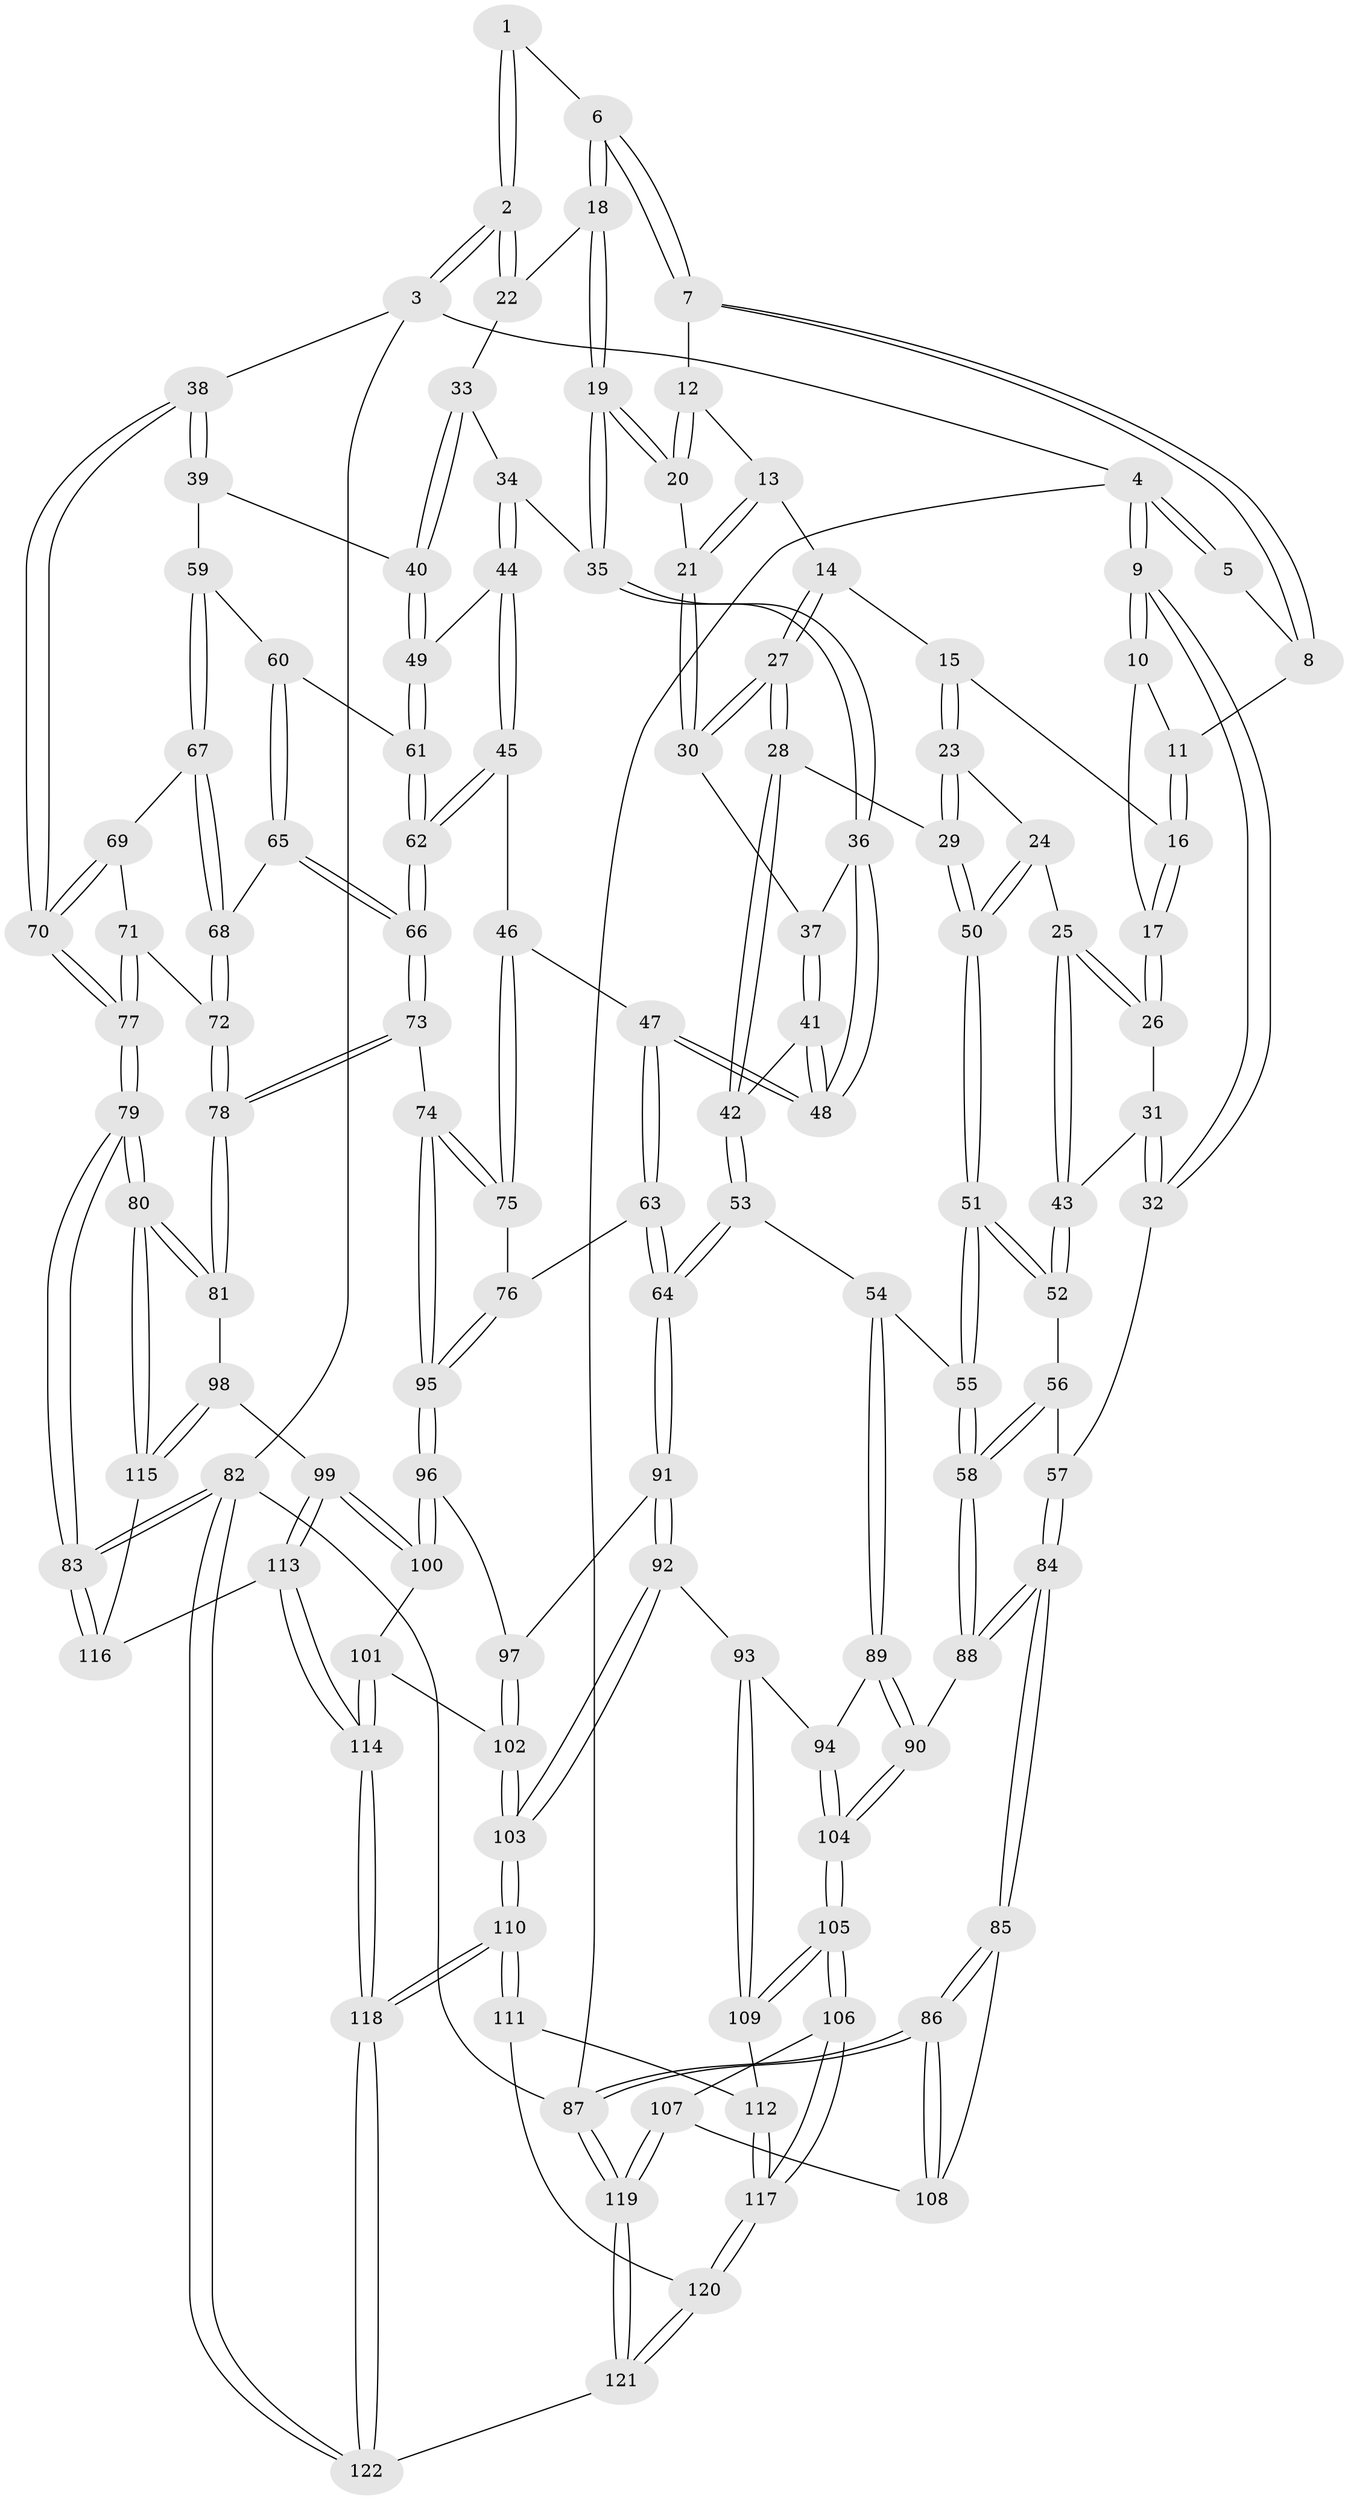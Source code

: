 // coarse degree distribution, {5: 0.061224489795918366, 3: 0.3469387755102041, 4: 0.5714285714285714, 2: 0.02040816326530612}
// Generated by graph-tools (version 1.1) at 2025/38/03/04/25 23:38:23]
// undirected, 122 vertices, 302 edges
graph export_dot {
  node [color=gray90,style=filled];
  1 [pos="+0.6896707222303561+0"];
  2 [pos="+1+0"];
  3 [pos="+1+0"];
  4 [pos="+0+0"];
  5 [pos="+0.39834196020922663+0"];
  6 [pos="+0.632691262513501+0.11676429466810266"];
  7 [pos="+0.532676373235935+0.08821852864792436"];
  8 [pos="+0.3950144451381637+0"];
  9 [pos="+0+0"];
  10 [pos="+0.12881584419797157+0.07321836210782084"];
  11 [pos="+0.3781248089897003+0"];
  12 [pos="+0.5234054469422778+0.11311543320412935"];
  13 [pos="+0.46299053772581616+0.16184725405431347"];
  14 [pos="+0.36372805385894313+0.15814303041699976"];
  15 [pos="+0.34094764738583777+0.13162811664444846"];
  16 [pos="+0.32917852702939693+0.10080274405033034"];
  17 [pos="+0.1688869869711224+0.15585838302398647"];
  18 [pos="+0.654172915242832+0.13878469863908494"];
  19 [pos="+0.6620084300385276+0.2081889242092858"];
  20 [pos="+0.5258775390561484+0.19404736423395777"];
  21 [pos="+0.49586062297471334+0.23453439550966865"];
  22 [pos="+1+0"];
  23 [pos="+0.287660230121927+0.23321943452870886"];
  24 [pos="+0.21927536924273427+0.2854818805152702"];
  25 [pos="+0.1997577643144951+0.2668707099342001"];
  26 [pos="+0.16614695451714356+0.16173692442529308"];
  27 [pos="+0.4108396926999972+0.2665755654017223"];
  28 [pos="+0.404783317591347+0.28488257025723107"];
  29 [pos="+0.36278566271432283+0.30621308835166344"];
  30 [pos="+0.49454413511660605+0.2385749021881911"];
  31 [pos="+0.009374117120531836+0.22194770362766109"];
  32 [pos="+0+0.1132843345618691"];
  33 [pos="+0.8519696121808418+0.20287747348801027"];
  34 [pos="+0.6763102029266566+0.24419260558372627"];
  35 [pos="+0.6750440663821926+0.24358020134730576"];
  36 [pos="+0.6261692314226225+0.2767225627243372"];
  37 [pos="+0.5350649258316337+0.27139734362855533"];
  38 [pos="+1+0.24232108883495315"];
  39 [pos="+0.915240400353989+0.3460552225602065"];
  40 [pos="+0.8723826434499428+0.32730652287638223"];
  41 [pos="+0.49415500295796433+0.3867200413426788"];
  42 [pos="+0.47628507426071304+0.38908288510325917"];
  43 [pos="+0.07309248464687866+0.3093987897203621"];
  44 [pos="+0.7259238724818677+0.34365754519572245"];
  45 [pos="+0.665003201797558+0.4509774841002994"];
  46 [pos="+0.6553216085130312+0.4554916171500959"];
  47 [pos="+0.6132839074728331+0.45553591347487365"];
  48 [pos="+0.5741868956099867+0.4060174201556975"];
  49 [pos="+0.8133765639911126+0.37020414712166505"];
  50 [pos="+0.2582294293147686+0.3956569904721862"];
  51 [pos="+0.25517592667260786+0.4115998766861845"];
  52 [pos="+0.07552842687029789+0.3371164553069873"];
  53 [pos="+0.45864064306306823+0.41170999518416357"];
  54 [pos="+0.2651448621669768+0.47182316493075105"];
  55 [pos="+0.2598115375027469+0.46692410099949994"];
  56 [pos="+0.06484003505156334+0.3581246972454317"];
  57 [pos="+0+0.36391759381915934"];
  58 [pos="+0.04298412141152585+0.5287515534249565"];
  59 [pos="+0.9340917428351645+0.4361543396537267"];
  60 [pos="+0.8901022574445748+0.45494161474721245"];
  61 [pos="+0.8131984643239426+0.397390680056339"];
  62 [pos="+0.7852994307305273+0.4813320549081755"];
  63 [pos="+0.5356297158940412+0.5893526602947085"];
  64 [pos="+0.49186745458758346+0.623061251855379"];
  65 [pos="+0.8503205059245311+0.5153319734933833"];
  66 [pos="+0.8133203706781397+0.5355074560072639"];
  67 [pos="+0.9539215831453296+0.45189708882503865"];
  68 [pos="+0.94346592865252+0.520263085870173"];
  69 [pos="+1+0.44433022606858563"];
  70 [pos="+1+0.421135334997265"];
  71 [pos="+0.962185490968692+0.5303960579591945"];
  72 [pos="+0.9504773934066614+0.5328893253632346"];
  73 [pos="+0.8012477416729737+0.6128622360911827"];
  74 [pos="+0.781584974376985+0.6247323784401451"];
  75 [pos="+0.6993578456821317+0.565505639893472"];
  76 [pos="+0.5894304736682373+0.591915858776139"];
  77 [pos="+1+0.48967454355502144"];
  78 [pos="+0.9517209149991805+0.66056648420676"];
  79 [pos="+1+0.812932358224227"];
  80 [pos="+1+0.7840717789039849"];
  81 [pos="+0.9651629029635926+0.6718280889296736"];
  82 [pos="+1+1"];
  83 [pos="+1+1"];
  84 [pos="+0+0.6124230014059652"];
  85 [pos="+0+0.7212819797955814"];
  86 [pos="+0+1"];
  87 [pos="+0+1"];
  88 [pos="+0+0.6040991455345509"];
  89 [pos="+0.3006610714582393+0.5452194538898897"];
  90 [pos="+0.1112848606802735+0.7155422430096997"];
  91 [pos="+0.4739203510789432+0.6484836768583891"];
  92 [pos="+0.4386202380539569+0.6701806471166145"];
  93 [pos="+0.43069500538390765+0.669823771864033"];
  94 [pos="+0.40740897542408144+0.6610980969378839"];
  95 [pos="+0.7534173515212598+0.6671099898938632"];
  96 [pos="+0.7393279362463199+0.7007041647220847"];
  97 [pos="+0.6782480835201118+0.7253822155695778"];
  98 [pos="+0.8001476911433179+0.7843873281765558"];
  99 [pos="+0.7924016165557797+0.7827478748984145"];
  100 [pos="+0.7877469973979354+0.7784096118055528"];
  101 [pos="+0.729766377917263+0.8227318759538429"];
  102 [pos="+0.6355529773080354+0.8455032001055345"];
  103 [pos="+0.5685181190049718+0.9564480950391799"];
  104 [pos="+0.16666237959549973+0.7856148867728379"];
  105 [pos="+0.16741728841360942+0.8013684908413067"];
  106 [pos="+0.1656177904571626+0.8337669010707444"];
  107 [pos="+0.10930823661847358+0.8708403288497378"];
  108 [pos="+0.07669100358581575+0.8760942567601262"];
  109 [pos="+0.3566166704734275+0.8266277595572062"];
  110 [pos="+0.5699058450657818+0.9931258043246022"];
  111 [pos="+0.4024584369481944+0.9271182610225159"];
  112 [pos="+0.3493428630802809+0.8634353865698662"];
  113 [pos="+0.7514235291974118+0.992698768333809"];
  114 [pos="+0.7364817158099659+1"];
  115 [pos="+0.9034794966699551+0.8413104465865385"];
  116 [pos="+0.8281624976111223+0.939413047809425"];
  117 [pos="+0.22198705373167862+0.9090974781323028"];
  118 [pos="+0.6313241627579997+1"];
  119 [pos="+0+1"];
  120 [pos="+0.23985428690214441+0.9923824888089833"];
  121 [pos="+0.210730467781001+1"];
  122 [pos="+0.6314138011649155+1"];
  1 -- 2;
  1 -- 2;
  1 -- 6;
  2 -- 3;
  2 -- 3;
  2 -- 22;
  2 -- 22;
  3 -- 4;
  3 -- 38;
  3 -- 82;
  4 -- 5;
  4 -- 5;
  4 -- 9;
  4 -- 9;
  4 -- 87;
  5 -- 8;
  6 -- 7;
  6 -- 7;
  6 -- 18;
  6 -- 18;
  7 -- 8;
  7 -- 8;
  7 -- 12;
  8 -- 11;
  9 -- 10;
  9 -- 10;
  9 -- 32;
  9 -- 32;
  10 -- 11;
  10 -- 17;
  11 -- 16;
  11 -- 16;
  12 -- 13;
  12 -- 20;
  12 -- 20;
  13 -- 14;
  13 -- 21;
  13 -- 21;
  14 -- 15;
  14 -- 27;
  14 -- 27;
  15 -- 16;
  15 -- 23;
  15 -- 23;
  16 -- 17;
  16 -- 17;
  17 -- 26;
  17 -- 26;
  18 -- 19;
  18 -- 19;
  18 -- 22;
  19 -- 20;
  19 -- 20;
  19 -- 35;
  19 -- 35;
  20 -- 21;
  21 -- 30;
  21 -- 30;
  22 -- 33;
  23 -- 24;
  23 -- 29;
  23 -- 29;
  24 -- 25;
  24 -- 50;
  24 -- 50;
  25 -- 26;
  25 -- 26;
  25 -- 43;
  25 -- 43;
  26 -- 31;
  27 -- 28;
  27 -- 28;
  27 -- 30;
  27 -- 30;
  28 -- 29;
  28 -- 42;
  28 -- 42;
  29 -- 50;
  29 -- 50;
  30 -- 37;
  31 -- 32;
  31 -- 32;
  31 -- 43;
  32 -- 57;
  33 -- 34;
  33 -- 40;
  33 -- 40;
  34 -- 35;
  34 -- 44;
  34 -- 44;
  35 -- 36;
  35 -- 36;
  36 -- 37;
  36 -- 48;
  36 -- 48;
  37 -- 41;
  37 -- 41;
  38 -- 39;
  38 -- 39;
  38 -- 70;
  38 -- 70;
  39 -- 40;
  39 -- 59;
  40 -- 49;
  40 -- 49;
  41 -- 42;
  41 -- 48;
  41 -- 48;
  42 -- 53;
  42 -- 53;
  43 -- 52;
  43 -- 52;
  44 -- 45;
  44 -- 45;
  44 -- 49;
  45 -- 46;
  45 -- 62;
  45 -- 62;
  46 -- 47;
  46 -- 75;
  46 -- 75;
  47 -- 48;
  47 -- 48;
  47 -- 63;
  47 -- 63;
  49 -- 61;
  49 -- 61;
  50 -- 51;
  50 -- 51;
  51 -- 52;
  51 -- 52;
  51 -- 55;
  51 -- 55;
  52 -- 56;
  53 -- 54;
  53 -- 64;
  53 -- 64;
  54 -- 55;
  54 -- 89;
  54 -- 89;
  55 -- 58;
  55 -- 58;
  56 -- 57;
  56 -- 58;
  56 -- 58;
  57 -- 84;
  57 -- 84;
  58 -- 88;
  58 -- 88;
  59 -- 60;
  59 -- 67;
  59 -- 67;
  60 -- 61;
  60 -- 65;
  60 -- 65;
  61 -- 62;
  61 -- 62;
  62 -- 66;
  62 -- 66;
  63 -- 64;
  63 -- 64;
  63 -- 76;
  64 -- 91;
  64 -- 91;
  65 -- 66;
  65 -- 66;
  65 -- 68;
  66 -- 73;
  66 -- 73;
  67 -- 68;
  67 -- 68;
  67 -- 69;
  68 -- 72;
  68 -- 72;
  69 -- 70;
  69 -- 70;
  69 -- 71;
  70 -- 77;
  70 -- 77;
  71 -- 72;
  71 -- 77;
  71 -- 77;
  72 -- 78;
  72 -- 78;
  73 -- 74;
  73 -- 78;
  73 -- 78;
  74 -- 75;
  74 -- 75;
  74 -- 95;
  74 -- 95;
  75 -- 76;
  76 -- 95;
  76 -- 95;
  77 -- 79;
  77 -- 79;
  78 -- 81;
  78 -- 81;
  79 -- 80;
  79 -- 80;
  79 -- 83;
  79 -- 83;
  80 -- 81;
  80 -- 81;
  80 -- 115;
  80 -- 115;
  81 -- 98;
  82 -- 83;
  82 -- 83;
  82 -- 122;
  82 -- 122;
  82 -- 87;
  83 -- 116;
  83 -- 116;
  84 -- 85;
  84 -- 85;
  84 -- 88;
  84 -- 88;
  85 -- 86;
  85 -- 86;
  85 -- 108;
  86 -- 87;
  86 -- 87;
  86 -- 108;
  86 -- 108;
  87 -- 119;
  87 -- 119;
  88 -- 90;
  89 -- 90;
  89 -- 90;
  89 -- 94;
  90 -- 104;
  90 -- 104;
  91 -- 92;
  91 -- 92;
  91 -- 97;
  92 -- 93;
  92 -- 103;
  92 -- 103;
  93 -- 94;
  93 -- 109;
  93 -- 109;
  94 -- 104;
  94 -- 104;
  95 -- 96;
  95 -- 96;
  96 -- 97;
  96 -- 100;
  96 -- 100;
  97 -- 102;
  97 -- 102;
  98 -- 99;
  98 -- 115;
  98 -- 115;
  99 -- 100;
  99 -- 100;
  99 -- 113;
  99 -- 113;
  100 -- 101;
  101 -- 102;
  101 -- 114;
  101 -- 114;
  102 -- 103;
  102 -- 103;
  103 -- 110;
  103 -- 110;
  104 -- 105;
  104 -- 105;
  105 -- 106;
  105 -- 106;
  105 -- 109;
  105 -- 109;
  106 -- 107;
  106 -- 117;
  106 -- 117;
  107 -- 108;
  107 -- 119;
  107 -- 119;
  109 -- 112;
  110 -- 111;
  110 -- 111;
  110 -- 118;
  110 -- 118;
  111 -- 112;
  111 -- 120;
  112 -- 117;
  112 -- 117;
  113 -- 114;
  113 -- 114;
  113 -- 116;
  114 -- 118;
  114 -- 118;
  115 -- 116;
  117 -- 120;
  117 -- 120;
  118 -- 122;
  118 -- 122;
  119 -- 121;
  119 -- 121;
  120 -- 121;
  120 -- 121;
  121 -- 122;
}
